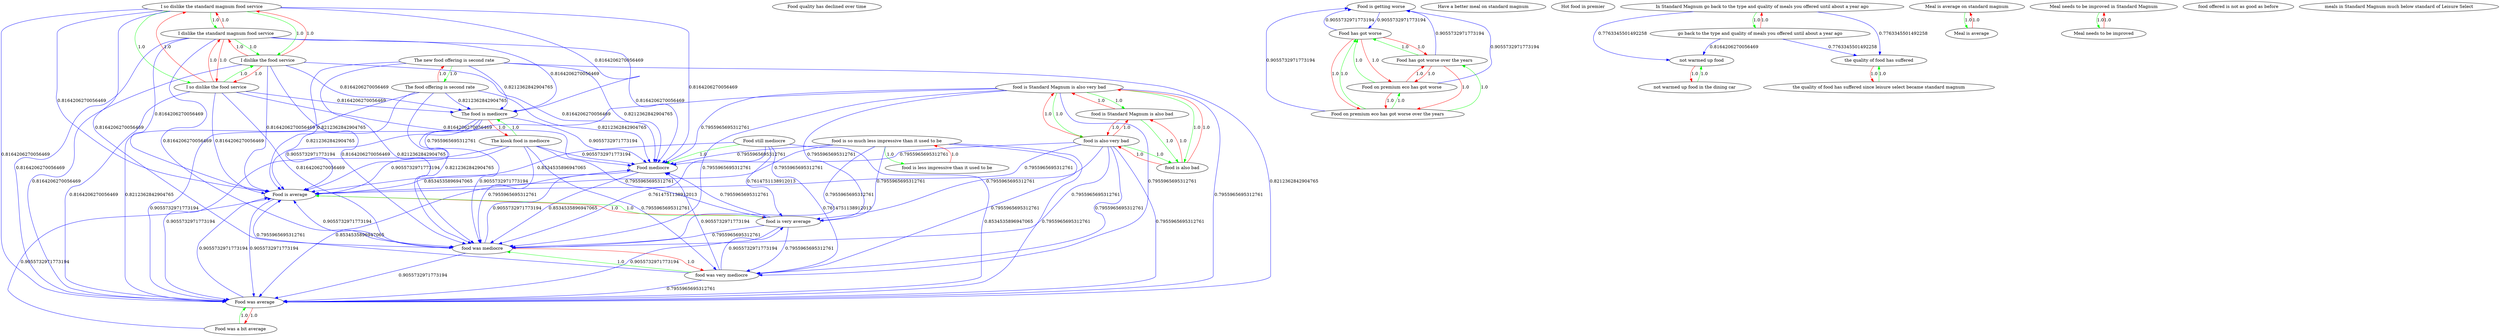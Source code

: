 digraph rawGraph {
"Food still mediocre";"Food mediocre";"Food quality has declined over time";"Food is average";"Food is getting worse";"Food on premium eco has got worse over the years";"Food on premium eco has got worse";"Food has got worse";"Food has got worse over the years";"Food was a bit average";"Food was average";"Have a better meal on standard magnum";"Hot food in premier";"I so dislike the standard magnum food service";"I dislike the standard magnum food service";"I dislike the food service";"I so dislike the food service";"In Standard Magnum go back to the type and quality of meals you offered until about a year ago";"go back to the type and quality of meals you offered until about a year ago";"Meal is average on standard magnum";"Meal is average";"Meal needs to be improved in Standard Magnum";"Meal needs to be improved";"The kiosk food is mediocre";"The food is mediocre";"The new food offering is second rate";"The food offering is second rate";"food is Standard Magnum is also very bad";"food is Standard Magnum is also bad";"food is also bad";"food is also very bad";"food is so much less impressive than it used to be";"food is less impressive than it used to be";"food is very average";"food offered is not as good as before";"food was very mediocre";"food was mediocre";"meals in Standard Magnum much below standard of Leisure Select";"not warmed up food in the dining car";"not warmed up food";"the quality of food has suffered since leisure select became standard magnum";"the quality of food has suffered";"Food still mediocre" -> "Food mediocre" [label=1.0] [color=green]
"Food mediocre" -> "Food is average" [label=0.8534535896947065] [color=blue]
"Food still mediocre" -> "Food is average" [label=0.8534535896947065] [color=blue]
"Food on premium eco has got worse over the years" -> "Food on premium eco has got worse" [label=1.0] [color=green]
"Food on premium eco has got worse" -> "Food has got worse" [label=1.0] [color=green]
"Food on premium eco has got worse over the years" -> "Food has got worse over the years" [label=1.0] [color=green]
"Food has got worse over the years" -> "Food has got worse" [label=1.0] [color=green]
"Food on premium eco has got worse over the years" -> "Food has got worse" [label=1.0] [color=green]
"Food on premium eco has got worse" -> "Food on premium eco has got worse over the years" [label=1.0] [color=red]
"Food on premium eco has got worse" -> "Food has got worse over the years" [label=1.0] [color=red]
"Food has got worse" -> "Food on premium eco has got worse over the years" [label=1.0] [color=red]
"Food has got worse" -> "Food on premium eco has got worse" [label=1.0] [color=red]
"Food has got worse" -> "Food has got worse over the years" [label=1.0] [color=red]
"Food has got worse over the years" -> "Food on premium eco has got worse over the years" [label=1.0] [color=red]
"Food has got worse over the years" -> "Food on premium eco has got worse" [label=1.0] [color=red]
"Food has got worse" -> "Food is getting worse" [label=0.9055732971773194] [color=blue]
"Food is getting worse" -> "Food has got worse" [label=0.9055732971773194] [color=blue]
"Food on premium eco has got worse over the years" -> "Food is getting worse" [label=0.9055732971773194] [color=blue]
"Food on premium eco has got worse" -> "Food is getting worse" [label=0.9055732971773194] [color=blue]
"Food has got worse over the years" -> "Food is getting worse" [label=0.9055732971773194] [color=blue]
"Food was a bit average" -> "Food was average" [label=1.0] [color=green]
"Food was average" -> "Food was a bit average" [label=1.0] [color=red]
"Food was average" -> "Food is average" [label=0.9055732971773194] [color=blue]
"Food is average" -> "Food was average" [label=0.9055732971773194] [color=blue]
"Food mediocre" -> "Food was average" [label=0.8534535896947065] [color=blue]
"Food was a bit average" -> "Food is average" [label=0.9055732971773194] [color=blue]
"I so dislike the standard magnum food service" -> "I dislike the standard magnum food service" [label=1.0] [color=green]
"I dislike the standard magnum food service" -> "I dislike the food service" [label=1.0] [color=green]
"I so dislike the standard magnum food service" -> "I so dislike the food service" [label=1.0] [color=green]
"I so dislike the food service" -> "I dislike the food service" [label=1.0] [color=green]
"I so dislike the standard magnum food service" -> "I dislike the food service" [label=1.0] [color=green]
"I dislike the standard magnum food service" -> "I so dislike the standard magnum food service" [label=1.0] [color=red]
"I dislike the standard magnum food service" -> "I so dislike the food service" [label=1.0] [color=red]
"I dislike the food service" -> "I so dislike the standard magnum food service" [label=1.0] [color=red]
"I dislike the food service" -> "I dislike the standard magnum food service" [label=1.0] [color=red]
"I dislike the food service" -> "I so dislike the food service" [label=1.0] [color=red]
"I so dislike the food service" -> "I so dislike the standard magnum food service" [label=1.0] [color=red]
"I so dislike the food service" -> "I dislike the standard magnum food service" [label=1.0] [color=red]
"In Standard Magnum go back to the type and quality of meals you offered until about a year ago" -> "go back to the type and quality of meals you offered until about a year ago" [label=1.0] [color=green]
"go back to the type and quality of meals you offered until about a year ago" -> "In Standard Magnum go back to the type and quality of meals you offered until about a year ago" [label=1.0] [color=red]
"Meal is average on standard magnum" -> "Meal is average" [label=1.0] [color=green]
"Meal is average" -> "Meal is average on standard magnum" [label=1.0] [color=red]
"Meal needs to be improved in Standard Magnum" -> "Meal needs to be improved" [label=1.0] [color=green]
"Meal needs to be improved" -> "Meal needs to be improved in Standard Magnum" [label=1.0] [color=red]
"The kiosk food is mediocre" -> "The food is mediocre" [label=1.0] [color=green]
"The food is mediocre" -> "The kiosk food is mediocre" [label=1.0] [color=red]
"The food is mediocre" -> "Food is average" [label=0.9055732971773194] [color=blue]
"I dislike the food service" -> "The food is mediocre" [label=0.8164206270056469] [color=blue]
"The food is mediocre" -> "Food was average" [label=0.9055732971773194] [color=blue]
"The food is mediocre" -> "Food mediocre" [label=0.9055732971773194] [color=blue]
"The new food offering is second rate" -> "The food offering is second rate" [label=1.0] [color=green]
"The food offering is second rate" -> "The new food offering is second rate" [label=1.0] [color=red]
"The food offering is second rate" -> "The food is mediocre" [label=0.8212362842904765] [color=blue]
"food is Standard Magnum is also very bad" -> "food is Standard Magnum is also bad" [label=1.0] [color=green]
"food is Standard Magnum is also bad" -> "food is also bad" [label=1.0] [color=green]
"food is Standard Magnum is also very bad" -> "food is also very bad" [label=1.0] [color=green]
"food is also very bad" -> "food is also bad" [label=1.0] [color=green]
"food is Standard Magnum is also very bad" -> "food is also bad" [label=1.0] [color=green]
"food is Standard Magnum is also bad" -> "food is Standard Magnum is also very bad" [label=1.0] [color=red]
"food is Standard Magnum is also bad" -> "food is also very bad" [label=1.0] [color=red]
"food is also bad" -> "food is Standard Magnum is also very bad" [label=1.0] [color=red]
"food is also bad" -> "food is Standard Magnum is also bad" [label=1.0] [color=red]
"food is also bad" -> "food is also very bad" [label=1.0] [color=red]
"food is also very bad" -> "food is Standard Magnum is also very bad" [label=1.0] [color=red]
"food is also very bad" -> "food is Standard Magnum is also bad" [label=1.0] [color=red]
"food is so much less impressive than it used to be" -> "food is less impressive than it used to be" [label=1.0] [color=green]
"food is less impressive than it used to be" -> "food is so much less impressive than it used to be" [label=1.0] [color=red]
"food is very average" -> "Food is average" [label=1.0] [color=green]
"Food is average" -> "food is very average" [label=1.0] [color=red]
"food was very mediocre" -> "food was mediocre" [label=1.0] [color=green]
"food was mediocre" -> "food was very mediocre" [label=1.0] [color=red]
"food was mediocre" -> "Food is average" [label=0.9055732971773194] [color=blue]
"food is very average" -> "food was very mediocre" [label=0.7955965695312761] [color=blue]
"food was very mediocre" -> "food is very average" [label=0.9055732971773194] [color=blue]
"food is also very bad" -> "food was very mediocre" [label=0.7955965695312761] [color=blue]
"food is so much less impressive than it used to be" -> "food was very mediocre" [label=0.7955965695312761] [color=blue]
"The food is mediocre" -> "food was mediocre" [label=0.9055732971773194] [color=blue]
"The kiosk food is mediocre" -> "food was very mediocre" [label=0.7955965695312761] [color=blue]
"food was mediocre" -> "Food was average" [label=0.9055732971773194] [color=blue]
"food was mediocre" -> "Food mediocre" [label=0.9055732971773194] [color=blue]
"Food mediocre" -> "food was mediocre" [label=0.8534535896947065] [color=blue]
"Food still mediocre" -> "food was very mediocre" [label=0.7614751138912013] [color=blue]
"not warmed up food in the dining car" -> "not warmed up food" [label=1.0] [color=green]
"not warmed up food" -> "not warmed up food in the dining car" [label=1.0] [color=red]
"go back to the type and quality of meals you offered until about a year ago" -> "not warmed up food" [label=0.8164206270056469] [color=blue]
"the quality of food has suffered since leisure select became standard magnum" -> "the quality of food has suffered" [label=1.0] [color=green]
"the quality of food has suffered" -> "the quality of food has suffered since leisure select became standard magnum" [label=1.0] [color=red]
"go back to the type and quality of meals you offered until about a year ago" -> "the quality of food has suffered" [label=0.7763345501492258] [color=blue]
"Food still mediocre" -> "food is very average" [label=0.7614751138912013] [color=blue]
"Food still mediocre" -> "Food was average" [label=0.8534535896947065] [color=blue]
"Food still mediocre" -> "food was mediocre" [label=0.7614751138912013] [color=blue]
"I so dislike the standard magnum food service" -> "The food is mediocre" [label=0.8164206270056469] [color=blue]
"I dislike the standard magnum food service" -> "The food is mediocre" [label=0.8164206270056469] [color=blue]
"I dislike the food service" -> "Food is average" [label=0.8164206270056469] [color=blue]
"I dislike the food service" -> "Food was average" [label=0.8164206270056469] [color=blue]
"I dislike the food service" -> "food was mediocre" [label=0.8164206270056469] [color=blue]
"I dislike the food service" -> "Food mediocre" [label=0.8164206270056469] [color=blue]
"I so dislike the food service" -> "Food is average" [label=0.8164206270056469] [color=blue]
"I so dislike the food service" -> "The food is mediocre" [label=0.8164206270056469] [color=blue]
"I so dislike the food service" -> "Food was average" [label=0.8164206270056469] [color=blue]
"I so dislike the food service" -> "food was mediocre" [label=0.8164206270056469] [color=blue]
"I so dislike the food service" -> "Food mediocre" [label=0.8164206270056469] [color=blue]
"In Standard Magnum go back to the type and quality of meals you offered until about a year ago" -> "the quality of food has suffered" [label=0.7763345501492258] [color=blue]
"In Standard Magnum go back to the type and quality of meals you offered until about a year ago" -> "not warmed up food" [label=0.7763345501492258] [color=blue]
"The kiosk food is mediocre" -> "food is very average" [label=0.7955965695312761] [color=blue]
"The kiosk food is mediocre" -> "Food is average" [label=0.9055732971773194] [color=blue]
"The kiosk food is mediocre" -> "Food was average" [label=0.9055732971773194] [color=blue]
"The kiosk food is mediocre" -> "food was mediocre" [label=0.7955965695312761] [color=blue]
"The kiosk food is mediocre" -> "Food mediocre" [label=0.9055732971773194] [color=blue]
"The new food offering is second rate" -> "The food is mediocre" [label=0.8212362842904765] [color=blue]
"The food offering is second rate" -> "Food is average" [label=0.8212362842904765] [color=blue]
"The food offering is second rate" -> "Food was average" [label=0.8212362842904765] [color=blue]
"The food offering is second rate" -> "food was mediocre" [label=0.8212362842904765] [color=blue]
"The food offering is second rate" -> "Food mediocre" [label=0.8212362842904765] [color=blue]
"food is Standard Magnum is also very bad" -> "food was very mediocre" [label=0.7955965695312761] [color=blue]
"food is also very bad" -> "food is very average" [label=0.7955965695312761] [color=blue]
"food is also very bad" -> "food was mediocre" [label=0.7955965695312761] [color=blue]
"food is so much less impressive than it used to be" -> "food is very average" [label=0.7955965695312761] [color=blue]
"food is so much less impressive than it used to be" -> "food was mediocre" [label=0.7955965695312761] [color=blue]
"food is very average" -> "Food was average" [label=0.9055732971773194] [color=blue]
"food is very average" -> "food was mediocre" [label=0.7955965695312761] [color=blue]
"food was very mediocre" -> "Food is average" [label=0.7955965695312761] [color=blue]
"food was very mediocre" -> "Food was average" [label=0.7955965695312761] [color=blue]
"food was very mediocre" -> "Food mediocre" [label=0.9055732971773194] [color=blue]
"I so dislike the standard magnum food service" -> "Food is average" [label=0.8164206270056469] [color=blue]
"I so dislike the standard magnum food service" -> "Food was average" [label=0.8164206270056469] [color=blue]
"I so dislike the standard magnum food service" -> "food was mediocre" [label=0.8164206270056469] [color=blue]
"I so dislike the standard magnum food service" -> "Food mediocre" [label=0.8164206270056469] [color=blue]
"I dislike the standard magnum food service" -> "Food is average" [label=0.8164206270056469] [color=blue]
"I dislike the standard magnum food service" -> "Food was average" [label=0.8164206270056469] [color=blue]
"I dislike the standard magnum food service" -> "food was mediocre" [label=0.8164206270056469] [color=blue]
"I dislike the standard magnum food service" -> "Food mediocre" [label=0.8164206270056469] [color=blue]
"The new food offering is second rate" -> "Food is average" [label=0.8212362842904765] [color=blue]
"The new food offering is second rate" -> "Food was average" [label=0.8212362842904765] [color=blue]
"The new food offering is second rate" -> "food was mediocre" [label=0.8212362842904765] [color=blue]
"The new food offering is second rate" -> "Food mediocre" [label=0.8212362842904765] [color=blue]
"food is Standard Magnum is also very bad" -> "food is very average" [label=0.7955965695312761] [color=blue]
"food is Standard Magnum is also very bad" -> "Food is average" [label=0.7955965695312761] [color=blue]
"food is Standard Magnum is also very bad" -> "food was mediocre" [label=0.7955965695312761] [color=blue]
"food is Standard Magnum is also very bad" -> "Food was average" [label=0.7955965695312761] [color=blue]
"food is Standard Magnum is also very bad" -> "Food mediocre" [label=0.7955965695312761] [color=blue]
"food is also very bad" -> "Food is average" [label=0.7955965695312761] [color=blue]
"food is also very bad" -> "Food was average" [label=0.7955965695312761] [color=blue]
"food is also very bad" -> "Food mediocre" [label=0.7955965695312761] [color=blue]
"food is so much less impressive than it used to be" -> "Food is average" [label=0.7955965695312761] [color=blue]
"food is so much less impressive than it used to be" -> "Food was average" [label=0.7955965695312761] [color=blue]
"food is so much less impressive than it used to be" -> "Food mediocre" [label=0.7955965695312761] [color=blue]
"food is very average" -> "Food mediocre" [label=0.7955965695312761] [color=blue]
}